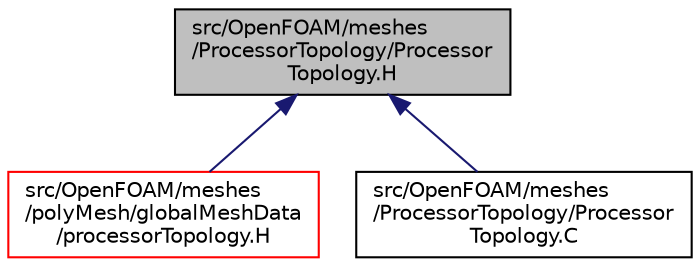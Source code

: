 digraph "src/OpenFOAM/meshes/ProcessorTopology/ProcessorTopology.H"
{
  bgcolor="transparent";
  edge [fontname="Helvetica",fontsize="10",labelfontname="Helvetica",labelfontsize="10"];
  node [fontname="Helvetica",fontsize="10",shape=record];
  Node1 [label="src/OpenFOAM/meshes\l/ProcessorTopology/Processor\lTopology.H",height=0.2,width=0.4,color="black", fillcolor="grey75", style="filled", fontcolor="black"];
  Node1 -> Node2 [dir="back",color="midnightblue",fontsize="10",style="solid",fontname="Helvetica"];
  Node2 [label="src/OpenFOAM/meshes\l/polyMesh/globalMeshData\l/processorTopology.H",height=0.2,width=0.4,color="red",URL="$a08923.html"];
  Node1 -> Node3 [dir="back",color="midnightblue",fontsize="10",style="solid",fontname="Helvetica"];
  Node3 [label="src/OpenFOAM/meshes\l/ProcessorTopology/Processor\lTopology.C",height=0.2,width=0.4,color="black",URL="$a09117.html"];
}

